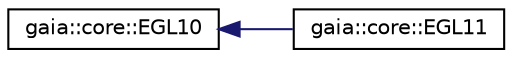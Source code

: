 digraph G
{
  edge [fontname="Helvetica",fontsize="10",labelfontname="Helvetica",labelfontsize="10"];
  node [fontname="Helvetica",fontsize="10",shape=record];
  rankdir=LR;
  Node1 [label="gaia::core::EGL10",height=0.2,width=0.4,color="black", fillcolor="white", style="filled",URL="$dd/d32/classgaia_1_1core_1_1_e_g_l10.html"];
  Node1 -> Node2 [dir=back,color="midnightblue",fontsize="10",style="solid",fontname="Helvetica"];
  Node2 [label="gaia::core::EGL11",height=0.2,width=0.4,color="black", fillcolor="white", style="filled",URL="$d4/d0c/classgaia_1_1core_1_1_e_g_l11.html"];
}
